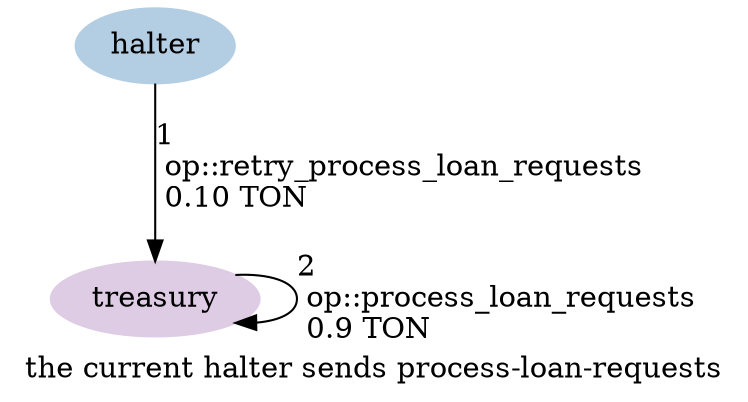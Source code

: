 digraph {
    label="the current halter sends process-loan-requests"
    node [ colorscheme=pastel19 style=filled ]

    /* Entities */
    halter [ color=2 ]
    treasury [ color=4 ]

    /* Relationships */
    halter -> treasury [ label="1\l op::retry_process_loan_requests\l 0.10 TON\l" ]
    treasury -> treasury [ label="2\l op::process_loan_requests\l 0.9 TON\l" ]

    /* Ranks */
    { rank=min halter }
    { rank=max treasury }
}
